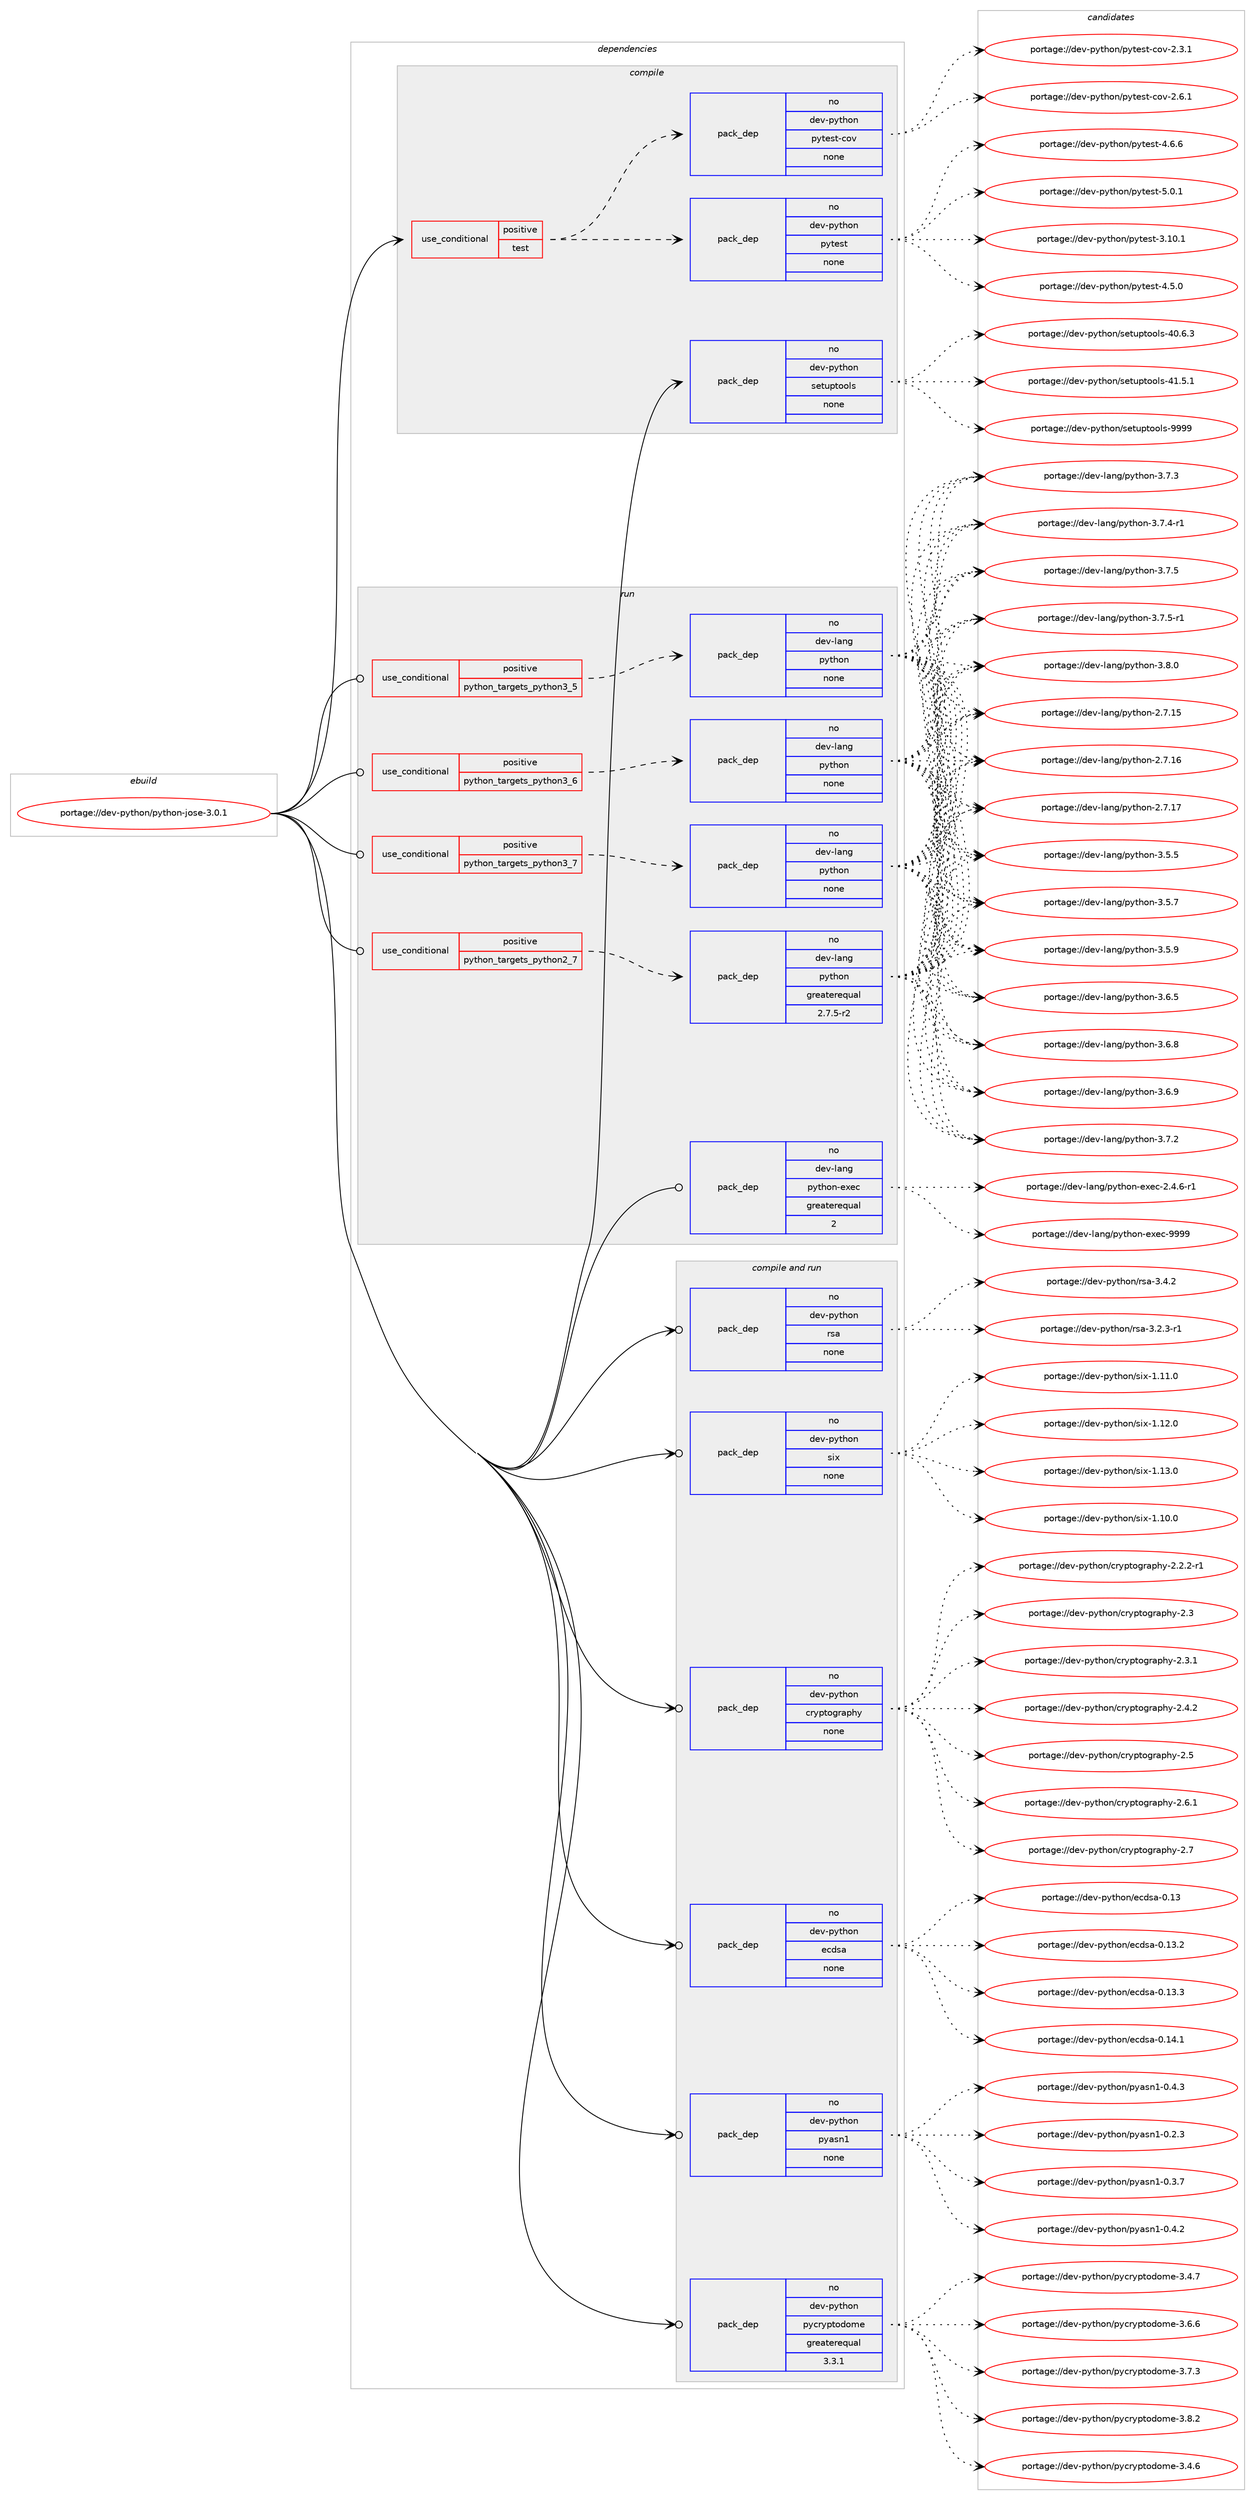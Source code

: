 digraph prolog {

# *************
# Graph options
# *************

newrank=true;
concentrate=true;
compound=true;
graph [rankdir=LR,fontname=Helvetica,fontsize=10,ranksep=1.5];#, ranksep=2.5, nodesep=0.2];
edge  [arrowhead=vee];
node  [fontname=Helvetica,fontsize=10];

# **********
# The ebuild
# **********

subgraph cluster_leftcol {
color=gray;
rank=same;
label=<<i>ebuild</i>>;
id [label="portage://dev-python/python-jose-3.0.1", color=red, width=4, href="../dev-python/python-jose-3.0.1.svg"];
}

# ****************
# The dependencies
# ****************

subgraph cluster_midcol {
color=gray;
label=<<i>dependencies</i>>;
subgraph cluster_compile {
fillcolor="#eeeeee";
style=filled;
label=<<i>compile</i>>;
subgraph cond37034 {
dependency166876 [label=<<TABLE BORDER="0" CELLBORDER="1" CELLSPACING="0" CELLPADDING="4"><TR><TD ROWSPAN="3" CELLPADDING="10">use_conditional</TD></TR><TR><TD>positive</TD></TR><TR><TD>test</TD></TR></TABLE>>, shape=none, color=red];
subgraph pack126440 {
dependency166877 [label=<<TABLE BORDER="0" CELLBORDER="1" CELLSPACING="0" CELLPADDING="4" WIDTH="220"><TR><TD ROWSPAN="6" CELLPADDING="30">pack_dep</TD></TR><TR><TD WIDTH="110">no</TD></TR><TR><TD>dev-python</TD></TR><TR><TD>pytest</TD></TR><TR><TD>none</TD></TR><TR><TD></TD></TR></TABLE>>, shape=none, color=blue];
}
dependency166876:e -> dependency166877:w [weight=20,style="dashed",arrowhead="vee"];
subgraph pack126441 {
dependency166878 [label=<<TABLE BORDER="0" CELLBORDER="1" CELLSPACING="0" CELLPADDING="4" WIDTH="220"><TR><TD ROWSPAN="6" CELLPADDING="30">pack_dep</TD></TR><TR><TD WIDTH="110">no</TD></TR><TR><TD>dev-python</TD></TR><TR><TD>pytest-cov</TD></TR><TR><TD>none</TD></TR><TR><TD></TD></TR></TABLE>>, shape=none, color=blue];
}
dependency166876:e -> dependency166878:w [weight=20,style="dashed",arrowhead="vee"];
}
id:e -> dependency166876:w [weight=20,style="solid",arrowhead="vee"];
subgraph pack126442 {
dependency166879 [label=<<TABLE BORDER="0" CELLBORDER="1" CELLSPACING="0" CELLPADDING="4" WIDTH="220"><TR><TD ROWSPAN="6" CELLPADDING="30">pack_dep</TD></TR><TR><TD WIDTH="110">no</TD></TR><TR><TD>dev-python</TD></TR><TR><TD>setuptools</TD></TR><TR><TD>none</TD></TR><TR><TD></TD></TR></TABLE>>, shape=none, color=blue];
}
id:e -> dependency166879:w [weight=20,style="solid",arrowhead="vee"];
}
subgraph cluster_compileandrun {
fillcolor="#eeeeee";
style=filled;
label=<<i>compile and run</i>>;
subgraph pack126443 {
dependency166880 [label=<<TABLE BORDER="0" CELLBORDER="1" CELLSPACING="0" CELLPADDING="4" WIDTH="220"><TR><TD ROWSPAN="6" CELLPADDING="30">pack_dep</TD></TR><TR><TD WIDTH="110">no</TD></TR><TR><TD>dev-python</TD></TR><TR><TD>cryptography</TD></TR><TR><TD>none</TD></TR><TR><TD></TD></TR></TABLE>>, shape=none, color=blue];
}
id:e -> dependency166880:w [weight=20,style="solid",arrowhead="odotvee"];
subgraph pack126444 {
dependency166881 [label=<<TABLE BORDER="0" CELLBORDER="1" CELLSPACING="0" CELLPADDING="4" WIDTH="220"><TR><TD ROWSPAN="6" CELLPADDING="30">pack_dep</TD></TR><TR><TD WIDTH="110">no</TD></TR><TR><TD>dev-python</TD></TR><TR><TD>ecdsa</TD></TR><TR><TD>none</TD></TR><TR><TD></TD></TR></TABLE>>, shape=none, color=blue];
}
id:e -> dependency166881:w [weight=20,style="solid",arrowhead="odotvee"];
subgraph pack126445 {
dependency166882 [label=<<TABLE BORDER="0" CELLBORDER="1" CELLSPACING="0" CELLPADDING="4" WIDTH="220"><TR><TD ROWSPAN="6" CELLPADDING="30">pack_dep</TD></TR><TR><TD WIDTH="110">no</TD></TR><TR><TD>dev-python</TD></TR><TR><TD>pyasn1</TD></TR><TR><TD>none</TD></TR><TR><TD></TD></TR></TABLE>>, shape=none, color=blue];
}
id:e -> dependency166882:w [weight=20,style="solid",arrowhead="odotvee"];
subgraph pack126446 {
dependency166883 [label=<<TABLE BORDER="0" CELLBORDER="1" CELLSPACING="0" CELLPADDING="4" WIDTH="220"><TR><TD ROWSPAN="6" CELLPADDING="30">pack_dep</TD></TR><TR><TD WIDTH="110">no</TD></TR><TR><TD>dev-python</TD></TR><TR><TD>pycryptodome</TD></TR><TR><TD>greaterequal</TD></TR><TR><TD>3.3.1</TD></TR></TABLE>>, shape=none, color=blue];
}
id:e -> dependency166883:w [weight=20,style="solid",arrowhead="odotvee"];
subgraph pack126447 {
dependency166884 [label=<<TABLE BORDER="0" CELLBORDER="1" CELLSPACING="0" CELLPADDING="4" WIDTH="220"><TR><TD ROWSPAN="6" CELLPADDING="30">pack_dep</TD></TR><TR><TD WIDTH="110">no</TD></TR><TR><TD>dev-python</TD></TR><TR><TD>rsa</TD></TR><TR><TD>none</TD></TR><TR><TD></TD></TR></TABLE>>, shape=none, color=blue];
}
id:e -> dependency166884:w [weight=20,style="solid",arrowhead="odotvee"];
subgraph pack126448 {
dependency166885 [label=<<TABLE BORDER="0" CELLBORDER="1" CELLSPACING="0" CELLPADDING="4" WIDTH="220"><TR><TD ROWSPAN="6" CELLPADDING="30">pack_dep</TD></TR><TR><TD WIDTH="110">no</TD></TR><TR><TD>dev-python</TD></TR><TR><TD>six</TD></TR><TR><TD>none</TD></TR><TR><TD></TD></TR></TABLE>>, shape=none, color=blue];
}
id:e -> dependency166885:w [weight=20,style="solid",arrowhead="odotvee"];
}
subgraph cluster_run {
fillcolor="#eeeeee";
style=filled;
label=<<i>run</i>>;
subgraph cond37035 {
dependency166886 [label=<<TABLE BORDER="0" CELLBORDER="1" CELLSPACING="0" CELLPADDING="4"><TR><TD ROWSPAN="3" CELLPADDING="10">use_conditional</TD></TR><TR><TD>positive</TD></TR><TR><TD>python_targets_python2_7</TD></TR></TABLE>>, shape=none, color=red];
subgraph pack126449 {
dependency166887 [label=<<TABLE BORDER="0" CELLBORDER="1" CELLSPACING="0" CELLPADDING="4" WIDTH="220"><TR><TD ROWSPAN="6" CELLPADDING="30">pack_dep</TD></TR><TR><TD WIDTH="110">no</TD></TR><TR><TD>dev-lang</TD></TR><TR><TD>python</TD></TR><TR><TD>greaterequal</TD></TR><TR><TD>2.7.5-r2</TD></TR></TABLE>>, shape=none, color=blue];
}
dependency166886:e -> dependency166887:w [weight=20,style="dashed",arrowhead="vee"];
}
id:e -> dependency166886:w [weight=20,style="solid",arrowhead="odot"];
subgraph cond37036 {
dependency166888 [label=<<TABLE BORDER="0" CELLBORDER="1" CELLSPACING="0" CELLPADDING="4"><TR><TD ROWSPAN="3" CELLPADDING="10">use_conditional</TD></TR><TR><TD>positive</TD></TR><TR><TD>python_targets_python3_5</TD></TR></TABLE>>, shape=none, color=red];
subgraph pack126450 {
dependency166889 [label=<<TABLE BORDER="0" CELLBORDER="1" CELLSPACING="0" CELLPADDING="4" WIDTH="220"><TR><TD ROWSPAN="6" CELLPADDING="30">pack_dep</TD></TR><TR><TD WIDTH="110">no</TD></TR><TR><TD>dev-lang</TD></TR><TR><TD>python</TD></TR><TR><TD>none</TD></TR><TR><TD></TD></TR></TABLE>>, shape=none, color=blue];
}
dependency166888:e -> dependency166889:w [weight=20,style="dashed",arrowhead="vee"];
}
id:e -> dependency166888:w [weight=20,style="solid",arrowhead="odot"];
subgraph cond37037 {
dependency166890 [label=<<TABLE BORDER="0" CELLBORDER="1" CELLSPACING="0" CELLPADDING="4"><TR><TD ROWSPAN="3" CELLPADDING="10">use_conditional</TD></TR><TR><TD>positive</TD></TR><TR><TD>python_targets_python3_6</TD></TR></TABLE>>, shape=none, color=red];
subgraph pack126451 {
dependency166891 [label=<<TABLE BORDER="0" CELLBORDER="1" CELLSPACING="0" CELLPADDING="4" WIDTH="220"><TR><TD ROWSPAN="6" CELLPADDING="30">pack_dep</TD></TR><TR><TD WIDTH="110">no</TD></TR><TR><TD>dev-lang</TD></TR><TR><TD>python</TD></TR><TR><TD>none</TD></TR><TR><TD></TD></TR></TABLE>>, shape=none, color=blue];
}
dependency166890:e -> dependency166891:w [weight=20,style="dashed",arrowhead="vee"];
}
id:e -> dependency166890:w [weight=20,style="solid",arrowhead="odot"];
subgraph cond37038 {
dependency166892 [label=<<TABLE BORDER="0" CELLBORDER="1" CELLSPACING="0" CELLPADDING="4"><TR><TD ROWSPAN="3" CELLPADDING="10">use_conditional</TD></TR><TR><TD>positive</TD></TR><TR><TD>python_targets_python3_7</TD></TR></TABLE>>, shape=none, color=red];
subgraph pack126452 {
dependency166893 [label=<<TABLE BORDER="0" CELLBORDER="1" CELLSPACING="0" CELLPADDING="4" WIDTH="220"><TR><TD ROWSPAN="6" CELLPADDING="30">pack_dep</TD></TR><TR><TD WIDTH="110">no</TD></TR><TR><TD>dev-lang</TD></TR><TR><TD>python</TD></TR><TR><TD>none</TD></TR><TR><TD></TD></TR></TABLE>>, shape=none, color=blue];
}
dependency166892:e -> dependency166893:w [weight=20,style="dashed",arrowhead="vee"];
}
id:e -> dependency166892:w [weight=20,style="solid",arrowhead="odot"];
subgraph pack126453 {
dependency166894 [label=<<TABLE BORDER="0" CELLBORDER="1" CELLSPACING="0" CELLPADDING="4" WIDTH="220"><TR><TD ROWSPAN="6" CELLPADDING="30">pack_dep</TD></TR><TR><TD WIDTH="110">no</TD></TR><TR><TD>dev-lang</TD></TR><TR><TD>python-exec</TD></TR><TR><TD>greaterequal</TD></TR><TR><TD>2</TD></TR></TABLE>>, shape=none, color=blue];
}
id:e -> dependency166894:w [weight=20,style="solid",arrowhead="odot"];
}
}

# **************
# The candidates
# **************

subgraph cluster_choices {
rank=same;
color=gray;
label=<<i>candidates</i>>;

subgraph choice126440 {
color=black;
nodesep=1;
choiceportage100101118451121211161041111104711212111610111511645514649484649 [label="portage://dev-python/pytest-3.10.1", color=red, width=4,href="../dev-python/pytest-3.10.1.svg"];
choiceportage1001011184511212111610411111047112121116101115116455246534648 [label="portage://dev-python/pytest-4.5.0", color=red, width=4,href="../dev-python/pytest-4.5.0.svg"];
choiceportage1001011184511212111610411111047112121116101115116455246544654 [label="portage://dev-python/pytest-4.6.6", color=red, width=4,href="../dev-python/pytest-4.6.6.svg"];
choiceportage1001011184511212111610411111047112121116101115116455346484649 [label="portage://dev-python/pytest-5.0.1", color=red, width=4,href="../dev-python/pytest-5.0.1.svg"];
dependency166877:e -> choiceportage100101118451121211161041111104711212111610111511645514649484649:w [style=dotted,weight="100"];
dependency166877:e -> choiceportage1001011184511212111610411111047112121116101115116455246534648:w [style=dotted,weight="100"];
dependency166877:e -> choiceportage1001011184511212111610411111047112121116101115116455246544654:w [style=dotted,weight="100"];
dependency166877:e -> choiceportage1001011184511212111610411111047112121116101115116455346484649:w [style=dotted,weight="100"];
}
subgraph choice126441 {
color=black;
nodesep=1;
choiceportage10010111845112121116104111110471121211161011151164599111118455046514649 [label="portage://dev-python/pytest-cov-2.3.1", color=red, width=4,href="../dev-python/pytest-cov-2.3.1.svg"];
choiceportage10010111845112121116104111110471121211161011151164599111118455046544649 [label="portage://dev-python/pytest-cov-2.6.1", color=red, width=4,href="../dev-python/pytest-cov-2.6.1.svg"];
dependency166878:e -> choiceportage10010111845112121116104111110471121211161011151164599111118455046514649:w [style=dotted,weight="100"];
dependency166878:e -> choiceportage10010111845112121116104111110471121211161011151164599111118455046544649:w [style=dotted,weight="100"];
}
subgraph choice126442 {
color=black;
nodesep=1;
choiceportage100101118451121211161041111104711510111611711211611111110811545524846544651 [label="portage://dev-python/setuptools-40.6.3", color=red, width=4,href="../dev-python/setuptools-40.6.3.svg"];
choiceportage100101118451121211161041111104711510111611711211611111110811545524946534649 [label="portage://dev-python/setuptools-41.5.1", color=red, width=4,href="../dev-python/setuptools-41.5.1.svg"];
choiceportage10010111845112121116104111110471151011161171121161111111081154557575757 [label="portage://dev-python/setuptools-9999", color=red, width=4,href="../dev-python/setuptools-9999.svg"];
dependency166879:e -> choiceportage100101118451121211161041111104711510111611711211611111110811545524846544651:w [style=dotted,weight="100"];
dependency166879:e -> choiceportage100101118451121211161041111104711510111611711211611111110811545524946534649:w [style=dotted,weight="100"];
dependency166879:e -> choiceportage10010111845112121116104111110471151011161171121161111111081154557575757:w [style=dotted,weight="100"];
}
subgraph choice126443 {
color=black;
nodesep=1;
choiceportage100101118451121211161041111104799114121112116111103114971121041214550465046504511449 [label="portage://dev-python/cryptography-2.2.2-r1", color=red, width=4,href="../dev-python/cryptography-2.2.2-r1.svg"];
choiceportage1001011184511212111610411111047991141211121161111031149711210412145504651 [label="portage://dev-python/cryptography-2.3", color=red, width=4,href="../dev-python/cryptography-2.3.svg"];
choiceportage10010111845112121116104111110479911412111211611110311497112104121455046514649 [label="portage://dev-python/cryptography-2.3.1", color=red, width=4,href="../dev-python/cryptography-2.3.1.svg"];
choiceportage10010111845112121116104111110479911412111211611110311497112104121455046524650 [label="portage://dev-python/cryptography-2.4.2", color=red, width=4,href="../dev-python/cryptography-2.4.2.svg"];
choiceportage1001011184511212111610411111047991141211121161111031149711210412145504653 [label="portage://dev-python/cryptography-2.5", color=red, width=4,href="../dev-python/cryptography-2.5.svg"];
choiceportage10010111845112121116104111110479911412111211611110311497112104121455046544649 [label="portage://dev-python/cryptography-2.6.1", color=red, width=4,href="../dev-python/cryptography-2.6.1.svg"];
choiceportage1001011184511212111610411111047991141211121161111031149711210412145504655 [label="portage://dev-python/cryptography-2.7", color=red, width=4,href="../dev-python/cryptography-2.7.svg"];
dependency166880:e -> choiceportage100101118451121211161041111104799114121112116111103114971121041214550465046504511449:w [style=dotted,weight="100"];
dependency166880:e -> choiceportage1001011184511212111610411111047991141211121161111031149711210412145504651:w [style=dotted,weight="100"];
dependency166880:e -> choiceportage10010111845112121116104111110479911412111211611110311497112104121455046514649:w [style=dotted,weight="100"];
dependency166880:e -> choiceportage10010111845112121116104111110479911412111211611110311497112104121455046524650:w [style=dotted,weight="100"];
dependency166880:e -> choiceportage1001011184511212111610411111047991141211121161111031149711210412145504653:w [style=dotted,weight="100"];
dependency166880:e -> choiceportage10010111845112121116104111110479911412111211611110311497112104121455046544649:w [style=dotted,weight="100"];
dependency166880:e -> choiceportage1001011184511212111610411111047991141211121161111031149711210412145504655:w [style=dotted,weight="100"];
}
subgraph choice126444 {
color=black;
nodesep=1;
choiceportage100101118451121211161041111104710199100115974548464951 [label="portage://dev-python/ecdsa-0.13", color=red, width=4,href="../dev-python/ecdsa-0.13.svg"];
choiceportage1001011184511212111610411111047101991001159745484649514650 [label="portage://dev-python/ecdsa-0.13.2", color=red, width=4,href="../dev-python/ecdsa-0.13.2.svg"];
choiceportage1001011184511212111610411111047101991001159745484649514651 [label="portage://dev-python/ecdsa-0.13.3", color=red, width=4,href="../dev-python/ecdsa-0.13.3.svg"];
choiceportage1001011184511212111610411111047101991001159745484649524649 [label="portage://dev-python/ecdsa-0.14.1", color=red, width=4,href="../dev-python/ecdsa-0.14.1.svg"];
dependency166881:e -> choiceportage100101118451121211161041111104710199100115974548464951:w [style=dotted,weight="100"];
dependency166881:e -> choiceportage1001011184511212111610411111047101991001159745484649514650:w [style=dotted,weight="100"];
dependency166881:e -> choiceportage1001011184511212111610411111047101991001159745484649514651:w [style=dotted,weight="100"];
dependency166881:e -> choiceportage1001011184511212111610411111047101991001159745484649524649:w [style=dotted,weight="100"];
}
subgraph choice126445 {
color=black;
nodesep=1;
choiceportage10010111845112121116104111110471121219711511049454846504651 [label="portage://dev-python/pyasn1-0.2.3", color=red, width=4,href="../dev-python/pyasn1-0.2.3.svg"];
choiceportage10010111845112121116104111110471121219711511049454846514655 [label="portage://dev-python/pyasn1-0.3.7", color=red, width=4,href="../dev-python/pyasn1-0.3.7.svg"];
choiceportage10010111845112121116104111110471121219711511049454846524650 [label="portage://dev-python/pyasn1-0.4.2", color=red, width=4,href="../dev-python/pyasn1-0.4.2.svg"];
choiceportage10010111845112121116104111110471121219711511049454846524651 [label="portage://dev-python/pyasn1-0.4.3", color=red, width=4,href="../dev-python/pyasn1-0.4.3.svg"];
dependency166882:e -> choiceportage10010111845112121116104111110471121219711511049454846504651:w [style=dotted,weight="100"];
dependency166882:e -> choiceportage10010111845112121116104111110471121219711511049454846514655:w [style=dotted,weight="100"];
dependency166882:e -> choiceportage10010111845112121116104111110471121219711511049454846524650:w [style=dotted,weight="100"];
dependency166882:e -> choiceportage10010111845112121116104111110471121219711511049454846524651:w [style=dotted,weight="100"];
}
subgraph choice126446 {
color=black;
nodesep=1;
choiceportage100101118451121211161041111104711212199114121112116111100111109101455146524654 [label="portage://dev-python/pycryptodome-3.4.6", color=red, width=4,href="../dev-python/pycryptodome-3.4.6.svg"];
choiceportage100101118451121211161041111104711212199114121112116111100111109101455146524655 [label="portage://dev-python/pycryptodome-3.4.7", color=red, width=4,href="../dev-python/pycryptodome-3.4.7.svg"];
choiceportage100101118451121211161041111104711212199114121112116111100111109101455146544654 [label="portage://dev-python/pycryptodome-3.6.6", color=red, width=4,href="../dev-python/pycryptodome-3.6.6.svg"];
choiceportage100101118451121211161041111104711212199114121112116111100111109101455146554651 [label="portage://dev-python/pycryptodome-3.7.3", color=red, width=4,href="../dev-python/pycryptodome-3.7.3.svg"];
choiceportage100101118451121211161041111104711212199114121112116111100111109101455146564650 [label="portage://dev-python/pycryptodome-3.8.2", color=red, width=4,href="../dev-python/pycryptodome-3.8.2.svg"];
dependency166883:e -> choiceportage100101118451121211161041111104711212199114121112116111100111109101455146524654:w [style=dotted,weight="100"];
dependency166883:e -> choiceportage100101118451121211161041111104711212199114121112116111100111109101455146524655:w [style=dotted,weight="100"];
dependency166883:e -> choiceportage100101118451121211161041111104711212199114121112116111100111109101455146544654:w [style=dotted,weight="100"];
dependency166883:e -> choiceportage100101118451121211161041111104711212199114121112116111100111109101455146554651:w [style=dotted,weight="100"];
dependency166883:e -> choiceportage100101118451121211161041111104711212199114121112116111100111109101455146564650:w [style=dotted,weight="100"];
}
subgraph choice126447 {
color=black;
nodesep=1;
choiceportage1001011184511212111610411111047114115974551465046514511449 [label="portage://dev-python/rsa-3.2.3-r1", color=red, width=4,href="../dev-python/rsa-3.2.3-r1.svg"];
choiceportage100101118451121211161041111104711411597455146524650 [label="portage://dev-python/rsa-3.4.2", color=red, width=4,href="../dev-python/rsa-3.4.2.svg"];
dependency166884:e -> choiceportage1001011184511212111610411111047114115974551465046514511449:w [style=dotted,weight="100"];
dependency166884:e -> choiceportage100101118451121211161041111104711411597455146524650:w [style=dotted,weight="100"];
}
subgraph choice126448 {
color=black;
nodesep=1;
choiceportage100101118451121211161041111104711510512045494649484648 [label="portage://dev-python/six-1.10.0", color=red, width=4,href="../dev-python/six-1.10.0.svg"];
choiceportage100101118451121211161041111104711510512045494649494648 [label="portage://dev-python/six-1.11.0", color=red, width=4,href="../dev-python/six-1.11.0.svg"];
choiceportage100101118451121211161041111104711510512045494649504648 [label="portage://dev-python/six-1.12.0", color=red, width=4,href="../dev-python/six-1.12.0.svg"];
choiceportage100101118451121211161041111104711510512045494649514648 [label="portage://dev-python/six-1.13.0", color=red, width=4,href="../dev-python/six-1.13.0.svg"];
dependency166885:e -> choiceportage100101118451121211161041111104711510512045494649484648:w [style=dotted,weight="100"];
dependency166885:e -> choiceportage100101118451121211161041111104711510512045494649494648:w [style=dotted,weight="100"];
dependency166885:e -> choiceportage100101118451121211161041111104711510512045494649504648:w [style=dotted,weight="100"];
dependency166885:e -> choiceportage100101118451121211161041111104711510512045494649514648:w [style=dotted,weight="100"];
}
subgraph choice126449 {
color=black;
nodesep=1;
choiceportage10010111845108971101034711212111610411111045504655464953 [label="portage://dev-lang/python-2.7.15", color=red, width=4,href="../dev-lang/python-2.7.15.svg"];
choiceportage10010111845108971101034711212111610411111045504655464954 [label="portage://dev-lang/python-2.7.16", color=red, width=4,href="../dev-lang/python-2.7.16.svg"];
choiceportage10010111845108971101034711212111610411111045504655464955 [label="portage://dev-lang/python-2.7.17", color=red, width=4,href="../dev-lang/python-2.7.17.svg"];
choiceportage100101118451089711010347112121116104111110455146534653 [label="portage://dev-lang/python-3.5.5", color=red, width=4,href="../dev-lang/python-3.5.5.svg"];
choiceportage100101118451089711010347112121116104111110455146534655 [label="portage://dev-lang/python-3.5.7", color=red, width=4,href="../dev-lang/python-3.5.7.svg"];
choiceportage100101118451089711010347112121116104111110455146534657 [label="portage://dev-lang/python-3.5.9", color=red, width=4,href="../dev-lang/python-3.5.9.svg"];
choiceportage100101118451089711010347112121116104111110455146544653 [label="portage://dev-lang/python-3.6.5", color=red, width=4,href="../dev-lang/python-3.6.5.svg"];
choiceportage100101118451089711010347112121116104111110455146544656 [label="portage://dev-lang/python-3.6.8", color=red, width=4,href="../dev-lang/python-3.6.8.svg"];
choiceportage100101118451089711010347112121116104111110455146544657 [label="portage://dev-lang/python-3.6.9", color=red, width=4,href="../dev-lang/python-3.6.9.svg"];
choiceportage100101118451089711010347112121116104111110455146554650 [label="portage://dev-lang/python-3.7.2", color=red, width=4,href="../dev-lang/python-3.7.2.svg"];
choiceportage100101118451089711010347112121116104111110455146554651 [label="portage://dev-lang/python-3.7.3", color=red, width=4,href="../dev-lang/python-3.7.3.svg"];
choiceportage1001011184510897110103471121211161041111104551465546524511449 [label="portage://dev-lang/python-3.7.4-r1", color=red, width=4,href="../dev-lang/python-3.7.4-r1.svg"];
choiceportage100101118451089711010347112121116104111110455146554653 [label="portage://dev-lang/python-3.7.5", color=red, width=4,href="../dev-lang/python-3.7.5.svg"];
choiceportage1001011184510897110103471121211161041111104551465546534511449 [label="portage://dev-lang/python-3.7.5-r1", color=red, width=4,href="../dev-lang/python-3.7.5-r1.svg"];
choiceportage100101118451089711010347112121116104111110455146564648 [label="portage://dev-lang/python-3.8.0", color=red, width=4,href="../dev-lang/python-3.8.0.svg"];
dependency166887:e -> choiceportage10010111845108971101034711212111610411111045504655464953:w [style=dotted,weight="100"];
dependency166887:e -> choiceportage10010111845108971101034711212111610411111045504655464954:w [style=dotted,weight="100"];
dependency166887:e -> choiceportage10010111845108971101034711212111610411111045504655464955:w [style=dotted,weight="100"];
dependency166887:e -> choiceportage100101118451089711010347112121116104111110455146534653:w [style=dotted,weight="100"];
dependency166887:e -> choiceportage100101118451089711010347112121116104111110455146534655:w [style=dotted,weight="100"];
dependency166887:e -> choiceportage100101118451089711010347112121116104111110455146534657:w [style=dotted,weight="100"];
dependency166887:e -> choiceportage100101118451089711010347112121116104111110455146544653:w [style=dotted,weight="100"];
dependency166887:e -> choiceportage100101118451089711010347112121116104111110455146544656:w [style=dotted,weight="100"];
dependency166887:e -> choiceportage100101118451089711010347112121116104111110455146544657:w [style=dotted,weight="100"];
dependency166887:e -> choiceportage100101118451089711010347112121116104111110455146554650:w [style=dotted,weight="100"];
dependency166887:e -> choiceportage100101118451089711010347112121116104111110455146554651:w [style=dotted,weight="100"];
dependency166887:e -> choiceportage1001011184510897110103471121211161041111104551465546524511449:w [style=dotted,weight="100"];
dependency166887:e -> choiceportage100101118451089711010347112121116104111110455146554653:w [style=dotted,weight="100"];
dependency166887:e -> choiceportage1001011184510897110103471121211161041111104551465546534511449:w [style=dotted,weight="100"];
dependency166887:e -> choiceportage100101118451089711010347112121116104111110455146564648:w [style=dotted,weight="100"];
}
subgraph choice126450 {
color=black;
nodesep=1;
choiceportage10010111845108971101034711212111610411111045504655464953 [label="portage://dev-lang/python-2.7.15", color=red, width=4,href="../dev-lang/python-2.7.15.svg"];
choiceportage10010111845108971101034711212111610411111045504655464954 [label="portage://dev-lang/python-2.7.16", color=red, width=4,href="../dev-lang/python-2.7.16.svg"];
choiceportage10010111845108971101034711212111610411111045504655464955 [label="portage://dev-lang/python-2.7.17", color=red, width=4,href="../dev-lang/python-2.7.17.svg"];
choiceportage100101118451089711010347112121116104111110455146534653 [label="portage://dev-lang/python-3.5.5", color=red, width=4,href="../dev-lang/python-3.5.5.svg"];
choiceportage100101118451089711010347112121116104111110455146534655 [label="portage://dev-lang/python-3.5.7", color=red, width=4,href="../dev-lang/python-3.5.7.svg"];
choiceportage100101118451089711010347112121116104111110455146534657 [label="portage://dev-lang/python-3.5.9", color=red, width=4,href="../dev-lang/python-3.5.9.svg"];
choiceportage100101118451089711010347112121116104111110455146544653 [label="portage://dev-lang/python-3.6.5", color=red, width=4,href="../dev-lang/python-3.6.5.svg"];
choiceportage100101118451089711010347112121116104111110455146544656 [label="portage://dev-lang/python-3.6.8", color=red, width=4,href="../dev-lang/python-3.6.8.svg"];
choiceportage100101118451089711010347112121116104111110455146544657 [label="portage://dev-lang/python-3.6.9", color=red, width=4,href="../dev-lang/python-3.6.9.svg"];
choiceportage100101118451089711010347112121116104111110455146554650 [label="portage://dev-lang/python-3.7.2", color=red, width=4,href="../dev-lang/python-3.7.2.svg"];
choiceportage100101118451089711010347112121116104111110455146554651 [label="portage://dev-lang/python-3.7.3", color=red, width=4,href="../dev-lang/python-3.7.3.svg"];
choiceportage1001011184510897110103471121211161041111104551465546524511449 [label="portage://dev-lang/python-3.7.4-r1", color=red, width=4,href="../dev-lang/python-3.7.4-r1.svg"];
choiceportage100101118451089711010347112121116104111110455146554653 [label="portage://dev-lang/python-3.7.5", color=red, width=4,href="../dev-lang/python-3.7.5.svg"];
choiceportage1001011184510897110103471121211161041111104551465546534511449 [label="portage://dev-lang/python-3.7.5-r1", color=red, width=4,href="../dev-lang/python-3.7.5-r1.svg"];
choiceportage100101118451089711010347112121116104111110455146564648 [label="portage://dev-lang/python-3.8.0", color=red, width=4,href="../dev-lang/python-3.8.0.svg"];
dependency166889:e -> choiceportage10010111845108971101034711212111610411111045504655464953:w [style=dotted,weight="100"];
dependency166889:e -> choiceportage10010111845108971101034711212111610411111045504655464954:w [style=dotted,weight="100"];
dependency166889:e -> choiceportage10010111845108971101034711212111610411111045504655464955:w [style=dotted,weight="100"];
dependency166889:e -> choiceportage100101118451089711010347112121116104111110455146534653:w [style=dotted,weight="100"];
dependency166889:e -> choiceportage100101118451089711010347112121116104111110455146534655:w [style=dotted,weight="100"];
dependency166889:e -> choiceportage100101118451089711010347112121116104111110455146534657:w [style=dotted,weight="100"];
dependency166889:e -> choiceportage100101118451089711010347112121116104111110455146544653:w [style=dotted,weight="100"];
dependency166889:e -> choiceportage100101118451089711010347112121116104111110455146544656:w [style=dotted,weight="100"];
dependency166889:e -> choiceportage100101118451089711010347112121116104111110455146544657:w [style=dotted,weight="100"];
dependency166889:e -> choiceportage100101118451089711010347112121116104111110455146554650:w [style=dotted,weight="100"];
dependency166889:e -> choiceportage100101118451089711010347112121116104111110455146554651:w [style=dotted,weight="100"];
dependency166889:e -> choiceportage1001011184510897110103471121211161041111104551465546524511449:w [style=dotted,weight="100"];
dependency166889:e -> choiceportage100101118451089711010347112121116104111110455146554653:w [style=dotted,weight="100"];
dependency166889:e -> choiceportage1001011184510897110103471121211161041111104551465546534511449:w [style=dotted,weight="100"];
dependency166889:e -> choiceportage100101118451089711010347112121116104111110455146564648:w [style=dotted,weight="100"];
}
subgraph choice126451 {
color=black;
nodesep=1;
choiceportage10010111845108971101034711212111610411111045504655464953 [label="portage://dev-lang/python-2.7.15", color=red, width=4,href="../dev-lang/python-2.7.15.svg"];
choiceportage10010111845108971101034711212111610411111045504655464954 [label="portage://dev-lang/python-2.7.16", color=red, width=4,href="../dev-lang/python-2.7.16.svg"];
choiceportage10010111845108971101034711212111610411111045504655464955 [label="portage://dev-lang/python-2.7.17", color=red, width=4,href="../dev-lang/python-2.7.17.svg"];
choiceportage100101118451089711010347112121116104111110455146534653 [label="portage://dev-lang/python-3.5.5", color=red, width=4,href="../dev-lang/python-3.5.5.svg"];
choiceportage100101118451089711010347112121116104111110455146534655 [label="portage://dev-lang/python-3.5.7", color=red, width=4,href="../dev-lang/python-3.5.7.svg"];
choiceportage100101118451089711010347112121116104111110455146534657 [label="portage://dev-lang/python-3.5.9", color=red, width=4,href="../dev-lang/python-3.5.9.svg"];
choiceportage100101118451089711010347112121116104111110455146544653 [label="portage://dev-lang/python-3.6.5", color=red, width=4,href="../dev-lang/python-3.6.5.svg"];
choiceportage100101118451089711010347112121116104111110455146544656 [label="portage://dev-lang/python-3.6.8", color=red, width=4,href="../dev-lang/python-3.6.8.svg"];
choiceportage100101118451089711010347112121116104111110455146544657 [label="portage://dev-lang/python-3.6.9", color=red, width=4,href="../dev-lang/python-3.6.9.svg"];
choiceportage100101118451089711010347112121116104111110455146554650 [label="portage://dev-lang/python-3.7.2", color=red, width=4,href="../dev-lang/python-3.7.2.svg"];
choiceportage100101118451089711010347112121116104111110455146554651 [label="portage://dev-lang/python-3.7.3", color=red, width=4,href="../dev-lang/python-3.7.3.svg"];
choiceportage1001011184510897110103471121211161041111104551465546524511449 [label="portage://dev-lang/python-3.7.4-r1", color=red, width=4,href="../dev-lang/python-3.7.4-r1.svg"];
choiceportage100101118451089711010347112121116104111110455146554653 [label="portage://dev-lang/python-3.7.5", color=red, width=4,href="../dev-lang/python-3.7.5.svg"];
choiceportage1001011184510897110103471121211161041111104551465546534511449 [label="portage://dev-lang/python-3.7.5-r1", color=red, width=4,href="../dev-lang/python-3.7.5-r1.svg"];
choiceportage100101118451089711010347112121116104111110455146564648 [label="portage://dev-lang/python-3.8.0", color=red, width=4,href="../dev-lang/python-3.8.0.svg"];
dependency166891:e -> choiceportage10010111845108971101034711212111610411111045504655464953:w [style=dotted,weight="100"];
dependency166891:e -> choiceportage10010111845108971101034711212111610411111045504655464954:w [style=dotted,weight="100"];
dependency166891:e -> choiceportage10010111845108971101034711212111610411111045504655464955:w [style=dotted,weight="100"];
dependency166891:e -> choiceportage100101118451089711010347112121116104111110455146534653:w [style=dotted,weight="100"];
dependency166891:e -> choiceportage100101118451089711010347112121116104111110455146534655:w [style=dotted,weight="100"];
dependency166891:e -> choiceportage100101118451089711010347112121116104111110455146534657:w [style=dotted,weight="100"];
dependency166891:e -> choiceportage100101118451089711010347112121116104111110455146544653:w [style=dotted,weight="100"];
dependency166891:e -> choiceportage100101118451089711010347112121116104111110455146544656:w [style=dotted,weight="100"];
dependency166891:e -> choiceportage100101118451089711010347112121116104111110455146544657:w [style=dotted,weight="100"];
dependency166891:e -> choiceportage100101118451089711010347112121116104111110455146554650:w [style=dotted,weight="100"];
dependency166891:e -> choiceportage100101118451089711010347112121116104111110455146554651:w [style=dotted,weight="100"];
dependency166891:e -> choiceportage1001011184510897110103471121211161041111104551465546524511449:w [style=dotted,weight="100"];
dependency166891:e -> choiceportage100101118451089711010347112121116104111110455146554653:w [style=dotted,weight="100"];
dependency166891:e -> choiceportage1001011184510897110103471121211161041111104551465546534511449:w [style=dotted,weight="100"];
dependency166891:e -> choiceportage100101118451089711010347112121116104111110455146564648:w [style=dotted,weight="100"];
}
subgraph choice126452 {
color=black;
nodesep=1;
choiceportage10010111845108971101034711212111610411111045504655464953 [label="portage://dev-lang/python-2.7.15", color=red, width=4,href="../dev-lang/python-2.7.15.svg"];
choiceportage10010111845108971101034711212111610411111045504655464954 [label="portage://dev-lang/python-2.7.16", color=red, width=4,href="../dev-lang/python-2.7.16.svg"];
choiceportage10010111845108971101034711212111610411111045504655464955 [label="portage://dev-lang/python-2.7.17", color=red, width=4,href="../dev-lang/python-2.7.17.svg"];
choiceportage100101118451089711010347112121116104111110455146534653 [label="portage://dev-lang/python-3.5.5", color=red, width=4,href="../dev-lang/python-3.5.5.svg"];
choiceportage100101118451089711010347112121116104111110455146534655 [label="portage://dev-lang/python-3.5.7", color=red, width=4,href="../dev-lang/python-3.5.7.svg"];
choiceportage100101118451089711010347112121116104111110455146534657 [label="portage://dev-lang/python-3.5.9", color=red, width=4,href="../dev-lang/python-3.5.9.svg"];
choiceportage100101118451089711010347112121116104111110455146544653 [label="portage://dev-lang/python-3.6.5", color=red, width=4,href="../dev-lang/python-3.6.5.svg"];
choiceportage100101118451089711010347112121116104111110455146544656 [label="portage://dev-lang/python-3.6.8", color=red, width=4,href="../dev-lang/python-3.6.8.svg"];
choiceportage100101118451089711010347112121116104111110455146544657 [label="portage://dev-lang/python-3.6.9", color=red, width=4,href="../dev-lang/python-3.6.9.svg"];
choiceportage100101118451089711010347112121116104111110455146554650 [label="portage://dev-lang/python-3.7.2", color=red, width=4,href="../dev-lang/python-3.7.2.svg"];
choiceportage100101118451089711010347112121116104111110455146554651 [label="portage://dev-lang/python-3.7.3", color=red, width=4,href="../dev-lang/python-3.7.3.svg"];
choiceportage1001011184510897110103471121211161041111104551465546524511449 [label="portage://dev-lang/python-3.7.4-r1", color=red, width=4,href="../dev-lang/python-3.7.4-r1.svg"];
choiceportage100101118451089711010347112121116104111110455146554653 [label="portage://dev-lang/python-3.7.5", color=red, width=4,href="../dev-lang/python-3.7.5.svg"];
choiceportage1001011184510897110103471121211161041111104551465546534511449 [label="portage://dev-lang/python-3.7.5-r1", color=red, width=4,href="../dev-lang/python-3.7.5-r1.svg"];
choiceportage100101118451089711010347112121116104111110455146564648 [label="portage://dev-lang/python-3.8.0", color=red, width=4,href="../dev-lang/python-3.8.0.svg"];
dependency166893:e -> choiceportage10010111845108971101034711212111610411111045504655464953:w [style=dotted,weight="100"];
dependency166893:e -> choiceportage10010111845108971101034711212111610411111045504655464954:w [style=dotted,weight="100"];
dependency166893:e -> choiceportage10010111845108971101034711212111610411111045504655464955:w [style=dotted,weight="100"];
dependency166893:e -> choiceportage100101118451089711010347112121116104111110455146534653:w [style=dotted,weight="100"];
dependency166893:e -> choiceportage100101118451089711010347112121116104111110455146534655:w [style=dotted,weight="100"];
dependency166893:e -> choiceportage100101118451089711010347112121116104111110455146534657:w [style=dotted,weight="100"];
dependency166893:e -> choiceportage100101118451089711010347112121116104111110455146544653:w [style=dotted,weight="100"];
dependency166893:e -> choiceportage100101118451089711010347112121116104111110455146544656:w [style=dotted,weight="100"];
dependency166893:e -> choiceportage100101118451089711010347112121116104111110455146544657:w [style=dotted,weight="100"];
dependency166893:e -> choiceportage100101118451089711010347112121116104111110455146554650:w [style=dotted,weight="100"];
dependency166893:e -> choiceportage100101118451089711010347112121116104111110455146554651:w [style=dotted,weight="100"];
dependency166893:e -> choiceportage1001011184510897110103471121211161041111104551465546524511449:w [style=dotted,weight="100"];
dependency166893:e -> choiceportage100101118451089711010347112121116104111110455146554653:w [style=dotted,weight="100"];
dependency166893:e -> choiceportage1001011184510897110103471121211161041111104551465546534511449:w [style=dotted,weight="100"];
dependency166893:e -> choiceportage100101118451089711010347112121116104111110455146564648:w [style=dotted,weight="100"];
}
subgraph choice126453 {
color=black;
nodesep=1;
choiceportage10010111845108971101034711212111610411111045101120101994550465246544511449 [label="portage://dev-lang/python-exec-2.4.6-r1", color=red, width=4,href="../dev-lang/python-exec-2.4.6-r1.svg"];
choiceportage10010111845108971101034711212111610411111045101120101994557575757 [label="portage://dev-lang/python-exec-9999", color=red, width=4,href="../dev-lang/python-exec-9999.svg"];
dependency166894:e -> choiceportage10010111845108971101034711212111610411111045101120101994550465246544511449:w [style=dotted,weight="100"];
dependency166894:e -> choiceportage10010111845108971101034711212111610411111045101120101994557575757:w [style=dotted,weight="100"];
}
}

}
